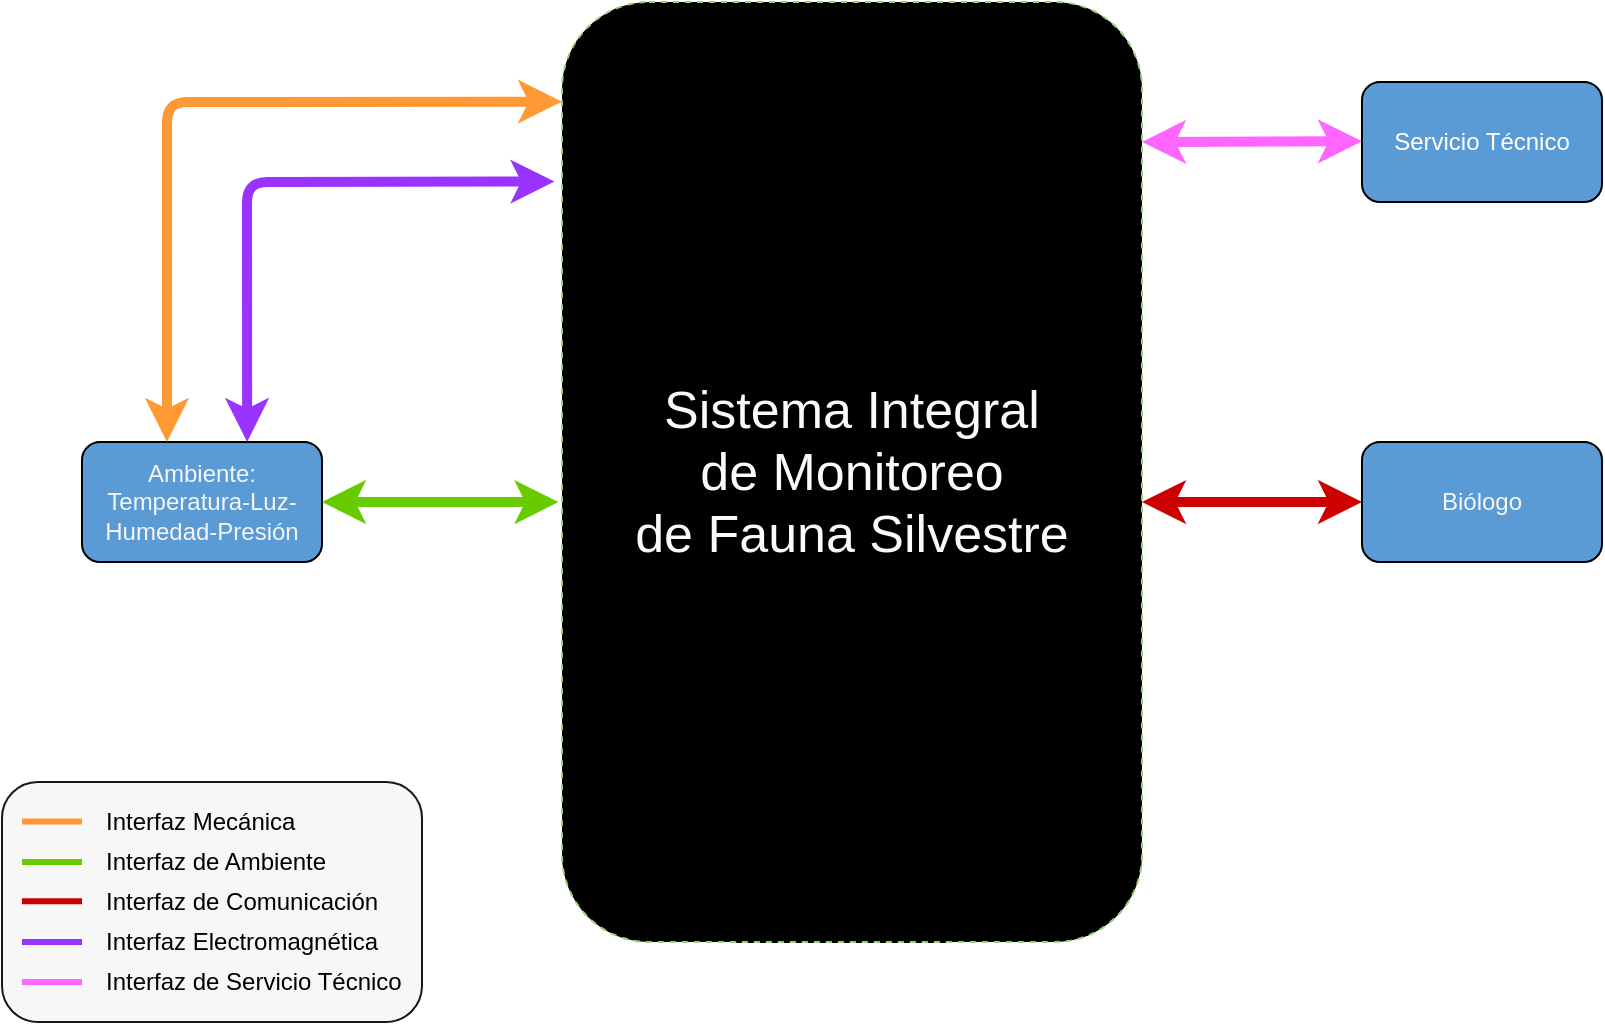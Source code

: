 <mxfile version="14.5.1" type="device"><diagram id="prtHgNgQTEPvFCAcTncT" name="Page-1"><mxGraphModel dx="2012" dy="685" grid="1" gridSize="10" guides="1" tooltips="1" connect="1" arrows="1" fold="1" page="1" pageScale="1" pageWidth="827" pageHeight="1169" math="0" shadow="0"><root><mxCell id="0"/><mxCell id="1" parent="0"/><mxCell id="FoZWJafzDrA2iEJfoOMl-11" value="" style="rounded=1;whiteSpace=wrap;html=1;fillColor=#F7F7F7;gradientColor=none;strokeColor=#171717;" parent="1" vertex="1"><mxGeometry x="-40" y="460" width="210" height="120" as="geometry"/></mxCell><mxCell id="g2b8cTnSpFu6AyGjp7k1-1" value="&lt;font color=&quot;#FFFFFF&quot;&gt;Base nido&lt;/font&gt;C" style="rounded=1;whiteSpace=wrap;html=1;fillColor=#0A0A0A;" parent="1" vertex="1"><mxGeometry x="320" y="290" width="120" height="60" as="geometry"/></mxCell><mxCell id="g2b8cTnSpFu6AyGjp7k1-2" value="&lt;div&gt;&lt;font color=&quot;#F5F5F5&quot;&gt;Ambiente:&lt;/font&gt;&lt;/div&gt;&lt;div&gt;&lt;font color=&quot;#F5F5F5&quot;&gt;Temperatura-Luz-Humedad-Presión&lt;br&gt;&lt;/font&gt;&lt;/div&gt;" style="rounded=1;whiteSpace=wrap;html=1;fillColor=#5B9BD5;" parent="1" vertex="1"><mxGeometry y="290" width="120" height="60" as="geometry"/></mxCell><mxCell id="g2b8cTnSpFu6AyGjp7k1-3" value="&lt;font color=&quot;#FFFFFF&quot;&gt;Base Pajaro&lt;/font&gt;" style="rounded=1;whiteSpace=wrap;html=1;fillColor=#0A0A0A;" parent="1" vertex="1"><mxGeometry x="320" y="480" width="120" height="60" as="geometry"/></mxCell><mxCell id="g2b8cTnSpFu6AyGjp7k1-4" value="&lt;font color=&quot;#FFFFFF&quot;&gt;Unidad de Energía&lt;/font&gt;" style="rounded=1;whiteSpace=wrap;html=1;fillColor=#0A0A0A;" parent="1" vertex="1"><mxGeometry x="320" y="110" width="120" height="60" as="geometry"/></mxCell><mxCell id="g2b8cTnSpFu6AyGjp7k1-5" value="&lt;font color=&quot;#FFFFFF&quot;&gt;Servicio Técnico&lt;br&gt;&lt;/font&gt;" style="rounded=1;whiteSpace=wrap;html=1;fillColor=#5B9BD5;" parent="1" vertex="1"><mxGeometry x="640" y="110" width="120" height="60" as="geometry"/></mxCell><mxCell id="g2b8cTnSpFu6AyGjp7k1-6" value="&lt;div&gt;&lt;font color=&quot;#F5F5F5&quot;&gt;Biólogo&lt;br&gt;&lt;/font&gt;&lt;/div&gt;" style="rounded=1;whiteSpace=wrap;html=1;fillColor=#5B9BD5;" parent="1" vertex="1"><mxGeometry x="640" y="290" width="120" height="60" as="geometry"/></mxCell><mxCell id="g2b8cTnSpFu6AyGjp7k1-7" value="" style="endArrow=classic;startArrow=classic;html=1;entryX=0.5;entryY=1;entryDx=0;entryDy=0;exitX=0.5;exitY=0;exitDx=0;exitDy=0;strokeColor=#FFD966;strokeWidth=5;" parent="1" source="g2b8cTnSpFu6AyGjp7k1-1" target="g2b8cTnSpFu6AyGjp7k1-4" edge="1"><mxGeometry width="50" height="50" relative="1" as="geometry"><mxPoint x="390" y="420" as="sourcePoint"/><mxPoint x="440" y="370" as="targetPoint"/></mxGeometry></mxCell><mxCell id="g2b8cTnSpFu6AyGjp7k1-13" value="" style="endArrow=classic;startArrow=classic;html=1;strokeWidth=5;entryX=0.5;entryY=1;entryDx=0;entryDy=0;exitX=0.5;exitY=0;exitDx=0;exitDy=0;strokeColor=#FF0F37;" parent="1" source="g2b8cTnSpFu6AyGjp7k1-3" target="g2b8cTnSpFu6AyGjp7k1-1" edge="1"><mxGeometry width="50" height="50" relative="1" as="geometry"><mxPoint x="360" y="440" as="sourcePoint"/><mxPoint x="410" y="390" as="targetPoint"/></mxGeometry></mxCell><mxCell id="g2b8cTnSpFu6AyGjp7k1-14" value="" style="endArrow=classic;startArrow=classic;html=1;strokeWidth=5;exitX=0.092;exitY=-0.039;exitDx=0;exitDy=0;exitPerimeter=0;strokeColor=#3700CC;fillColor=#6a00ff;dashed=1;" parent="1" source="g2b8cTnSpFu6AyGjp7k1-3" edge="1"><mxGeometry width="50" height="50" relative="1" as="geometry"><mxPoint x="230" y="460" as="sourcePoint"/><mxPoint x="334" y="350" as="targetPoint"/></mxGeometry></mxCell><mxCell id="g2b8cTnSpFu6AyGjp7k1-16" value="Interfaz Electromagnética" style="text;html=1;strokeColor=none;fillColor=none;align=left;verticalAlign=middle;whiteSpace=wrap;rounded=0;" parent="1" vertex="1"><mxGeometry x="10" y="530" width="140" height="20" as="geometry"/></mxCell><mxCell id="g2b8cTnSpFu6AyGjp7k1-20" value="" style="endArrow=classic;startArrow=classic;html=1;strokeWidth=5;exitX=0;exitY=0.5;exitDx=0;exitDy=0;strokeColor=#3700CC;fillColor=#6a00ff;dashed=1;entryX=0.25;entryY=1;entryDx=0;entryDy=0;" parent="1" source="g2b8cTnSpFu6AyGjp7k1-3" target="g2b8cTnSpFu6AyGjp7k1-4" edge="1"><mxGeometry width="50" height="50" relative="1" as="geometry"><mxPoint x="280.0" y="350.0" as="sourcePoint"/><mxPoint x="282.96" y="222.34" as="targetPoint"/><Array as="points"><mxPoint x="290" y="510"/><mxPoint x="290" y="240"/><mxPoint x="350" y="240"/></Array></mxGeometry></mxCell><mxCell id="g2b8cTnSpFu6AyGjp7k1-21" value="" style="endArrow=classic;startArrow=classic;html=1;strokeWidth=5;exitX=1;exitY=0.5;exitDx=0;exitDy=0;strokeColor=#66CC00;entryX=-0.006;entryY=0.532;entryDx=0;entryDy=0;entryPerimeter=0;" parent="1" source="g2b8cTnSpFu6AyGjp7k1-2" edge="1" target="g2b8cTnSpFu6AyGjp7k1-19"><mxGeometry width="50" height="50" relative="1" as="geometry"><mxPoint x="140" y="350" as="sourcePoint"/><mxPoint x="202.5" y="320.16" as="targetPoint"/></mxGeometry></mxCell><mxCell id="g2b8cTnSpFu6AyGjp7k1-22" value="" style="endArrow=classic;startArrow=classic;html=1;strokeWidth=5;exitX=0.688;exitY=0;exitDx=0;exitDy=0;fillColor=#6a00ff;strokeColor=#9933FF;exitPerimeter=0;entryX=-0.013;entryY=0.191;entryDx=0;entryDy=0;entryPerimeter=0;" parent="1" source="g2b8cTnSpFu6AyGjp7k1-2" edge="1" target="g2b8cTnSpFu6AyGjp7k1-19"><mxGeometry width="50" height="50" relative="1" as="geometry"><mxPoint x="120" y="250" as="sourcePoint"/><mxPoint x="202.5" y="160.1" as="targetPoint"/><Array as="points"><mxPoint x="82.5" y="160"/></Array></mxGeometry></mxCell><mxCell id="g2b8cTnSpFu6AyGjp7k1-23" value="" style="endArrow=classic;startArrow=classic;html=1;strokeWidth=5;exitX=0.354;exitY=0;exitDx=0;exitDy=0;fillColor=#f0a30a;strokeColor=#FF9933;exitPerimeter=0;entryX=0;entryY=0.106;entryDx=0;entryDy=0;entryPerimeter=0;" parent="1" source="g2b8cTnSpFu6AyGjp7k1-2" edge="1" target="g2b8cTnSpFu6AyGjp7k1-19"><mxGeometry width="50" height="50" relative="1" as="geometry"><mxPoint x="10" y="490" as="sourcePoint"/><mxPoint x="220" y="120" as="targetPoint"/><Array as="points"><mxPoint x="42.5" y="120"/></Array></mxGeometry></mxCell><mxCell id="g2b8cTnSpFu6AyGjp7k1-26" value="" style="endArrow=classic;startArrow=classic;html=1;strokeWidth=5;exitX=0;exitY=0.5;exitDx=0;exitDy=0;strokeColor=#FF66FF;entryX=1;entryY=0.149;entryDx=0;entryDy=0;entryPerimeter=0;" parent="1" target="g2b8cTnSpFu6AyGjp7k1-19" edge="1"><mxGeometry width="50" height="50" relative="1" as="geometry"><mxPoint x="640.0" y="139.58" as="sourcePoint"/><mxPoint x="540" y="140" as="targetPoint"/></mxGeometry></mxCell><mxCell id="g2b8cTnSpFu6AyGjp7k1-32" value="" style="endArrow=classic;startArrow=classic;html=1;strokeWidth=5;entryX=0.5;entryY=1;entryDx=0;entryDy=0;strokeColor=#FF0F37;exitX=0.586;exitY=0.415;exitDx=0;exitDy=0;exitPerimeter=0;" parent="1" source="g2b8cTnSpFu6AyGjp7k1-19" edge="1"><mxGeometry width="50" height="50" relative="1" as="geometry"><mxPoint x="410" y="270" as="sourcePoint"/><mxPoint x="410" y="170" as="targetPoint"/></mxGeometry></mxCell><mxCell id="g2b8cTnSpFu6AyGjp7k1-33" value="" style="endArrow=classic;startArrow=classic;html=1;strokeWidth=5;entryX=0;entryY=0.5;entryDx=0;entryDy=0;fillColor=#e51400;strokeColor=#CC0000;exitX=1;exitY=0.532;exitDx=0;exitDy=0;exitPerimeter=0;" parent="1" target="g2b8cTnSpFu6AyGjp7k1-6" edge="1" source="g2b8cTnSpFu6AyGjp7k1-19"><mxGeometry width="50" height="50" relative="1" as="geometry"><mxPoint x="550" y="320" as="sourcePoint"/><mxPoint x="470" y="370" as="targetPoint"/></mxGeometry></mxCell><mxCell id="g2b8cTnSpFu6AyGjp7k1-19" value="&lt;font style=&quot;font-size: 26px&quot; color=&quot;#FAFAFA&quot;&gt;Sistema Integral&lt;br&gt;de Monitoreo &lt;br&gt; de Fauna Silvestre&lt;br&gt;&lt;/font&gt;" style="rounded=1;whiteSpace=wrap;html=1;strokeColor=#97D077;dashed=1;fillColor=#000000;" parent="1" vertex="1"><mxGeometry x="240" y="70" width="290" height="470" as="geometry"/></mxCell><mxCell id="LhoV5KDTjKm9cKpk6tw1-2" value="" style="endArrow=none;html=1;strokeWidth=3;strokeColor=#FF9933;" edge="1" parent="1"><mxGeometry width="50" height="50" relative="1" as="geometry"><mxPoint x="-30" y="479.8" as="sourcePoint"/><mxPoint y="479.8" as="targetPoint"/></mxGeometry></mxCell><mxCell id="LhoV5KDTjKm9cKpk6tw1-3" value="" style="endArrow=none;html=1;strokeWidth=3;strokeColor=#66CC00;" edge="1" parent="1"><mxGeometry width="50" height="50" relative="1" as="geometry"><mxPoint x="-30" y="500" as="sourcePoint"/><mxPoint y="500" as="targetPoint"/></mxGeometry></mxCell><mxCell id="LhoV5KDTjKm9cKpk6tw1-4" value="" style="endArrow=none;html=1;strokeWidth=3;strokeColor=#CC0000;" edge="1" parent="1"><mxGeometry width="50" height="50" relative="1" as="geometry"><mxPoint x="-30" y="519.6" as="sourcePoint"/><mxPoint y="519.6" as="targetPoint"/></mxGeometry></mxCell><mxCell id="LhoV5KDTjKm9cKpk6tw1-5" value="" style="endArrow=none;html=1;strokeWidth=3;strokeColor=#9933FF;" edge="1" parent="1"><mxGeometry width="50" height="50" relative="1" as="geometry"><mxPoint x="-30" y="540" as="sourcePoint"/><mxPoint y="540" as="targetPoint"/></mxGeometry></mxCell><mxCell id="LhoV5KDTjKm9cKpk6tw1-6" value="" style="endArrow=none;html=1;strokeWidth=3;strokeColor=#FF66FF;" edge="1" parent="1"><mxGeometry width="50" height="50" relative="1" as="geometry"><mxPoint x="-30" y="560" as="sourcePoint"/><mxPoint y="560" as="targetPoint"/></mxGeometry></mxCell><mxCell id="LhoV5KDTjKm9cKpk6tw1-7" value="Interfaz de Ambiente" style="text;html=1;strokeColor=none;fillColor=none;align=left;verticalAlign=middle;whiteSpace=wrap;rounded=0;" vertex="1" parent="1"><mxGeometry x="10" y="490" width="140" height="20" as="geometry"/></mxCell><mxCell id="LhoV5KDTjKm9cKpk6tw1-8" value="Interfaz Mecánica" style="text;html=1;strokeColor=none;fillColor=none;align=left;verticalAlign=middle;whiteSpace=wrap;rounded=0;" vertex="1" parent="1"><mxGeometry x="10" y="470" width="140" height="20" as="geometry"/></mxCell><mxCell id="LhoV5KDTjKm9cKpk6tw1-9" value="Interfaz de Servicio Técnico" style="text;html=1;strokeColor=none;fillColor=none;align=left;verticalAlign=middle;whiteSpace=wrap;rounded=0;" vertex="1" parent="1"><mxGeometry x="10" y="550" width="160" height="20" as="geometry"/></mxCell><mxCell id="LhoV5KDTjKm9cKpk6tw1-10" value="Interfaz de Comunicación" style="text;html=1;strokeColor=none;fillColor=none;align=left;verticalAlign=middle;whiteSpace=wrap;rounded=0;" vertex="1" parent="1"><mxGeometry x="10" y="510" width="140" height="20" as="geometry"/></mxCell></root></mxGraphModel></diagram></mxfile>